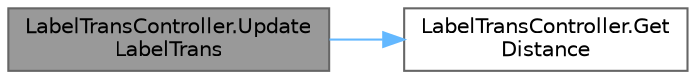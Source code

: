 digraph "LabelTransController.UpdateLabelTrans"
{
 // LATEX_PDF_SIZE
  bgcolor="transparent";
  edge [fontname=Helvetica,fontsize=10,labelfontname=Helvetica,labelfontsize=10];
  node [fontname=Helvetica,fontsize=10,shape=box,height=0.2,width=0.4];
  rankdir="LR";
  Node1 [id="Node000001",label="LabelTransController.Update\lLabelTrans",height=0.2,width=0.4,color="gray40", fillcolor="grey60", style="filled", fontcolor="black",tooltip=" "];
  Node1 -> Node2 [id="edge1_Node000001_Node000002",color="steelblue1",style="solid",tooltip=" "];
  Node2 [id="Node000002",label="LabelTransController.Get\lDistance",height=0.2,width=0.4,color="grey40", fillcolor="white", style="filled",URL="$class_label_trans_controller.html#af0012145f9139906c04d71b804df6bde",tooltip=" "];
}
